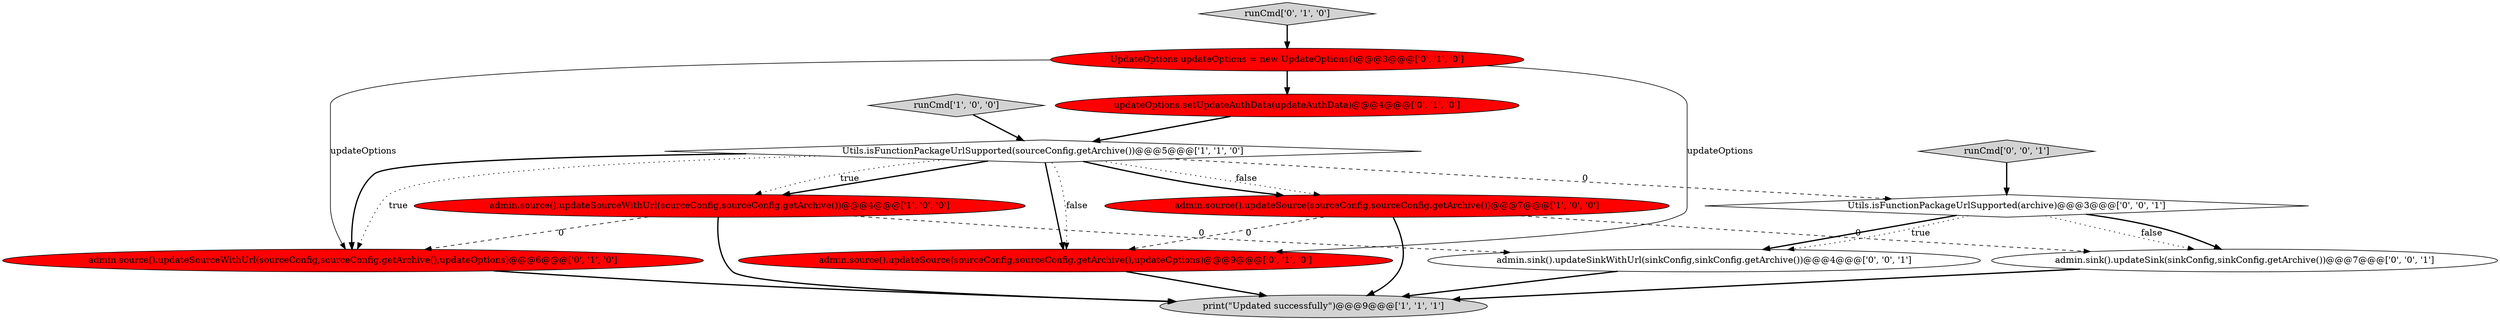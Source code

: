 digraph {
4 [style = filled, label = "print(\"Updated successfully\")@@@9@@@['1', '1', '1']", fillcolor = lightgray, shape = ellipse image = "AAA0AAABBB1BBB"];
5 [style = filled, label = "updateOptions.setUpdateAuthData(updateAuthData)@@@4@@@['0', '1', '0']", fillcolor = red, shape = ellipse image = "AAA1AAABBB2BBB"];
8 [style = filled, label = "UpdateOptions updateOptions = new UpdateOptions()@@@3@@@['0', '1', '0']", fillcolor = red, shape = ellipse image = "AAA1AAABBB2BBB"];
6 [style = filled, label = "admin.source().updateSource(sourceConfig,sourceConfig.getArchive(),updateOptions)@@@9@@@['0', '1', '0']", fillcolor = red, shape = ellipse image = "AAA1AAABBB2BBB"];
10 [style = filled, label = "admin.sink().updateSinkWithUrl(sinkConfig,sinkConfig.getArchive())@@@4@@@['0', '0', '1']", fillcolor = white, shape = ellipse image = "AAA0AAABBB3BBB"];
9 [style = filled, label = "runCmd['0', '1', '0']", fillcolor = lightgray, shape = diamond image = "AAA0AAABBB2BBB"];
0 [style = filled, label = "Utils.isFunctionPackageUrlSupported(sourceConfig.getArchive())@@@5@@@['1', '1', '0']", fillcolor = white, shape = diamond image = "AAA0AAABBB1BBB"];
11 [style = filled, label = "admin.sink().updateSink(sinkConfig,sinkConfig.getArchive())@@@7@@@['0', '0', '1']", fillcolor = white, shape = ellipse image = "AAA0AAABBB3BBB"];
13 [style = filled, label = "runCmd['0', '0', '1']", fillcolor = lightgray, shape = diamond image = "AAA0AAABBB3BBB"];
1 [style = filled, label = "admin.source().updateSource(sourceConfig,sourceConfig.getArchive())@@@7@@@['1', '0', '0']", fillcolor = red, shape = ellipse image = "AAA1AAABBB1BBB"];
12 [style = filled, label = "Utils.isFunctionPackageUrlSupported(archive)@@@3@@@['0', '0', '1']", fillcolor = white, shape = diamond image = "AAA0AAABBB3BBB"];
7 [style = filled, label = "admin.source().updateSourceWithUrl(sourceConfig,sourceConfig.getArchive(),updateOptions)@@@6@@@['0', '1', '0']", fillcolor = red, shape = ellipse image = "AAA1AAABBB2BBB"];
2 [style = filled, label = "admin.source().updateSourceWithUrl(sourceConfig,sourceConfig.getArchive())@@@4@@@['1', '0', '0']", fillcolor = red, shape = ellipse image = "AAA1AAABBB1BBB"];
3 [style = filled, label = "runCmd['1', '0', '0']", fillcolor = lightgray, shape = diamond image = "AAA0AAABBB1BBB"];
12->11 [style = dotted, label="false"];
1->4 [style = bold, label=""];
0->6 [style = bold, label=""];
0->6 [style = dotted, label="false"];
0->2 [style = bold, label=""];
11->4 [style = bold, label=""];
12->11 [style = bold, label=""];
8->7 [style = solid, label="updateOptions"];
7->4 [style = bold, label=""];
0->1 [style = dotted, label="false"];
0->12 [style = dashed, label="0"];
2->7 [style = dashed, label="0"];
9->8 [style = bold, label=""];
2->4 [style = bold, label=""];
3->0 [style = bold, label=""];
2->10 [style = dashed, label="0"];
0->7 [style = bold, label=""];
8->6 [style = solid, label="updateOptions"];
6->4 [style = bold, label=""];
12->10 [style = bold, label=""];
13->12 [style = bold, label=""];
12->10 [style = dotted, label="true"];
8->5 [style = bold, label=""];
5->0 [style = bold, label=""];
1->6 [style = dashed, label="0"];
0->1 [style = bold, label=""];
1->11 [style = dashed, label="0"];
10->4 [style = bold, label=""];
0->2 [style = dotted, label="true"];
0->7 [style = dotted, label="true"];
}
